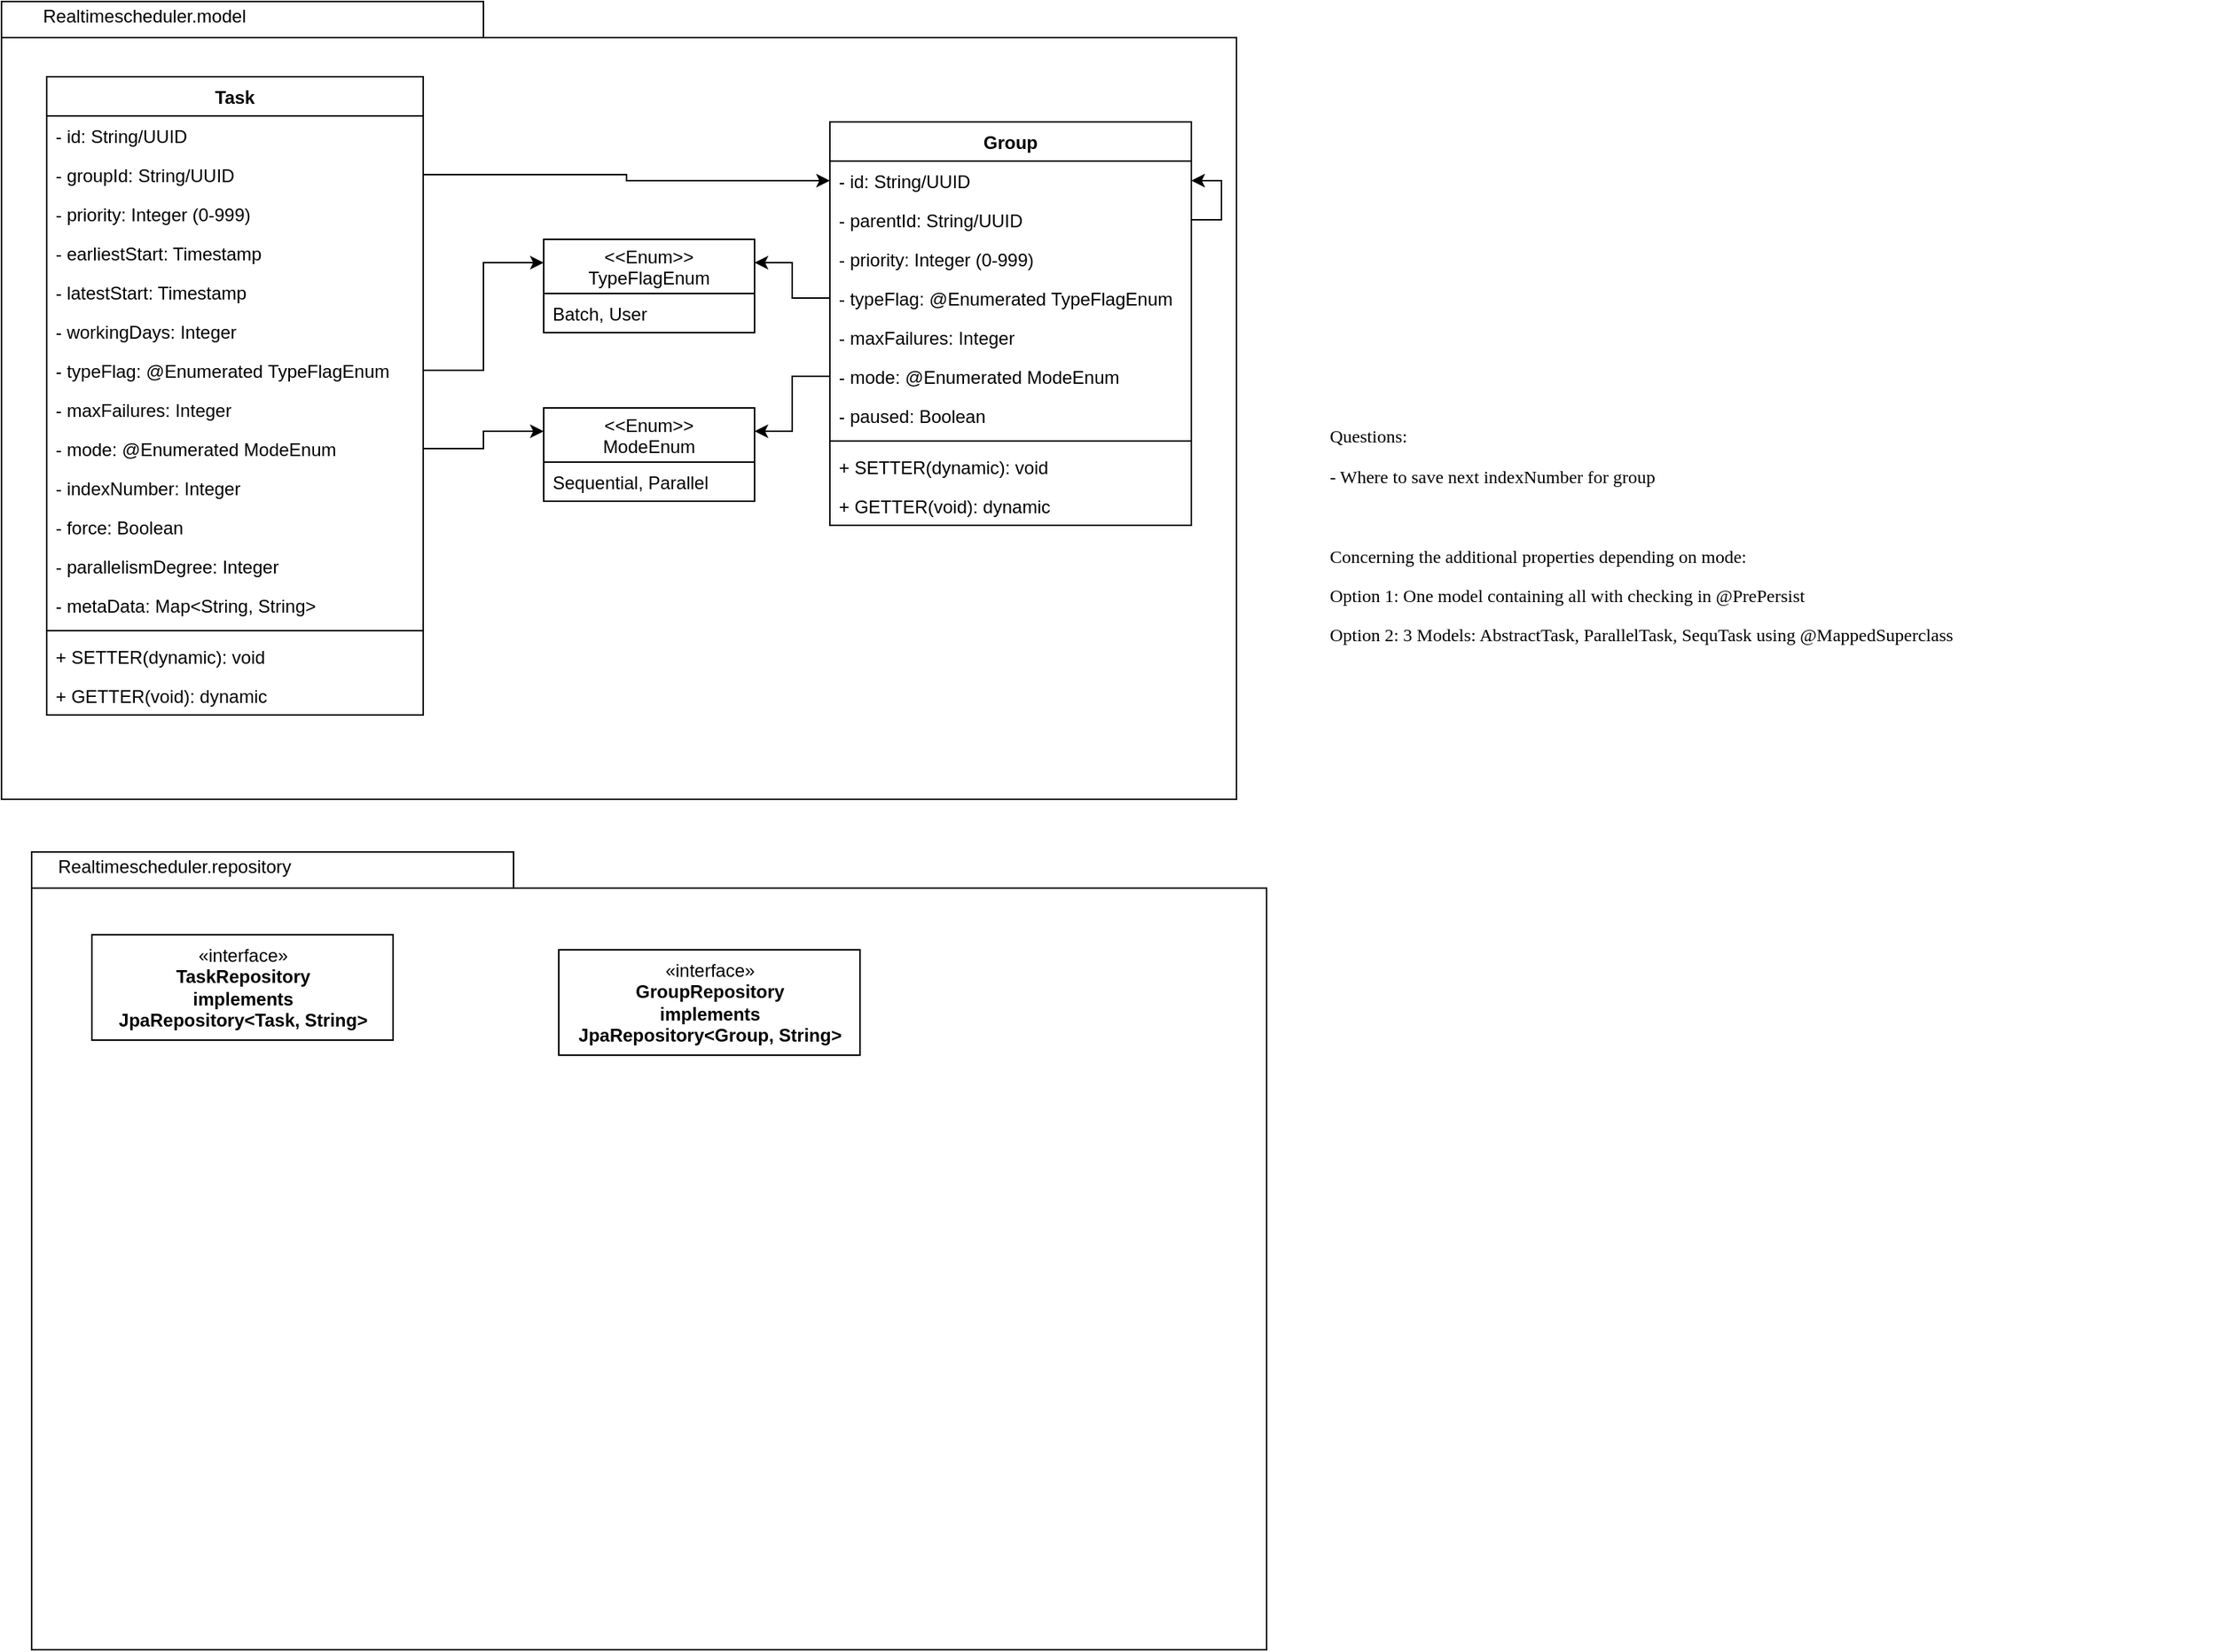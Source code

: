 <mxfile version="13.0.3" type="device"><diagram id="C5RBs43oDa-KdzZeNtuy" name="Page-1"><mxGraphModel dx="1422" dy="822" grid="1" gridSize="10" guides="1" tooltips="1" connect="1" arrows="1" fold="1" page="1" pageScale="1" pageWidth="827" pageHeight="1169" math="0" shadow="0"><root><mxCell id="WIyWlLk6GJQsqaUBKTNV-0"/><mxCell id="WIyWlLk6GJQsqaUBKTNV-1" parent="WIyWlLk6GJQsqaUBKTNV-0"/><mxCell id="BONMTfVNHwhEHhIj1qHt-29" value="&lt;pre style=&quot;font-family: &amp;#34;jetbrains mono&amp;#34;&quot;&gt;&lt;pre style=&quot;font-family: &amp;#34;jetbrains mono&amp;#34;&quot;&gt;&lt;span style=&quot;background-color: rgb(255 , 255 , 255)&quot;&gt;Questions:&lt;/span&gt;&lt;/pre&gt;&lt;pre style=&quot;font-family: &amp;#34;jetbrains mono&amp;#34;&quot;&gt;&lt;span style=&quot;background-color: rgb(255 , 255 , 255)&quot;&gt;- Where to save next indexNumber for group&lt;/span&gt;&lt;/pre&gt;&lt;pre style=&quot;font-family: &amp;#34;jetbrains mono&amp;#34;&quot;&gt;&lt;span style=&quot;background-color: rgb(255 , 255 , 255)&quot;&gt;&lt;br&gt;&lt;/span&gt;&lt;/pre&gt;&lt;pre style=&quot;font-family: &amp;#34;jetbrains mono&amp;#34;&quot;&gt;&lt;span style=&quot;background-color: rgb(255 , 255 , 255)&quot;&gt;Concerning the additional properties depending on mode:&lt;/span&gt;&lt;/pre&gt;&lt;pre style=&quot;font-family: &amp;#34;jetbrains mono&amp;#34;&quot;&gt;&lt;span style=&quot;background-color: rgb(255 , 255 , 255)&quot;&gt;Option 1: One model containing all with checking in @PrePersist&lt;/span&gt;&lt;/pre&gt;&lt;pre style=&quot;font-family: &amp;#34;jetbrains mono&amp;#34;&quot;&gt;&lt;span style=&quot;background-color: rgb(255 , 255 , 255)&quot;&gt;Option 2: 3 Models: AbstractTask, ParallelTask, SequTask using @MappedSuperclass&lt;/span&gt;&lt;/pre&gt;&lt;/pre&gt;" style="text;html=1;strokeColor=none;fillColor=none;align=left;verticalAlign=middle;whiteSpace=wrap;rounded=0;" vertex="1" parent="WIyWlLk6GJQsqaUBKTNV-1"><mxGeometry x="880" y="260" width="590" height="230" as="geometry"/></mxCell><mxCell id="BONMTfVNHwhEHhIj1qHt-86" value="" style="shape=folder;fontStyle=1;spacingTop=10;tabWidth=320;tabHeight=24;tabPosition=left;html=1;" vertex="1" parent="WIyWlLk6GJQsqaUBKTNV-1"><mxGeometry x="20" y="585" width="820" height="530" as="geometry"/></mxCell><mxCell id="BONMTfVNHwhEHhIj1qHt-87" value="Realtimescheduler.repository" style="text;html=1;strokeColor=none;fillColor=none;align=center;verticalAlign=middle;whiteSpace=wrap;rounded=0;" vertex="1" parent="WIyWlLk6GJQsqaUBKTNV-1"><mxGeometry x="30" y="585" width="170" height="20" as="geometry"/></mxCell><mxCell id="BONMTfVNHwhEHhIj1qHt-89" value="" style="group" vertex="1" connectable="0" parent="WIyWlLk6GJQsqaUBKTNV-1"><mxGeometry y="20" width="820" height="530" as="geometry"/></mxCell><mxCell id="BONMTfVNHwhEHhIj1qHt-8" value="" style="shape=folder;fontStyle=1;spacingTop=10;tabWidth=320;tabHeight=24;tabPosition=left;html=1;" vertex="1" parent="BONMTfVNHwhEHhIj1qHt-89"><mxGeometry width="820" height="530" as="geometry"/></mxCell><mxCell id="BONMTfVNHwhEHhIj1qHt-18" value="Realtimescheduler.model" style="text;html=1;strokeColor=none;fillColor=none;align=center;verticalAlign=middle;whiteSpace=wrap;rounded=0;" vertex="1" parent="BONMTfVNHwhEHhIj1qHt-89"><mxGeometry x="10" width="170" height="20" as="geometry"/></mxCell><mxCell id="BONMTfVNHwhEHhIj1qHt-60" value="Group" style="swimlane;fontStyle=1;align=center;verticalAlign=top;childLayout=stackLayout;horizontal=1;startSize=26;horizontalStack=0;resizeParent=1;resizeParentMax=0;resizeLast=0;collapsible=1;marginBottom=0;" vertex="1" parent="BONMTfVNHwhEHhIj1qHt-89"><mxGeometry x="550" y="80" width="240" height="268" as="geometry"><mxRectangle x="70" y="84" width="60" height="26" as="alternateBounds"/></mxGeometry></mxCell><mxCell id="BONMTfVNHwhEHhIj1qHt-61" value="- id: String/UUID" style="text;strokeColor=none;fillColor=none;align=left;verticalAlign=top;spacingLeft=4;spacingRight=4;overflow=hidden;rotatable=0;points=[[0,0.5],[1,0.5]];portConstraint=eastwest;" vertex="1" parent="BONMTfVNHwhEHhIj1qHt-60"><mxGeometry y="26" width="240" height="26" as="geometry"/></mxCell><mxCell id="BONMTfVNHwhEHhIj1qHt-78" style="edgeStyle=orthogonalEdgeStyle;rounded=0;jumpSize=1;orthogonalLoop=1;jettySize=auto;html=1;exitX=1;exitY=0.5;exitDx=0;exitDy=0;entryX=1;entryY=0.5;entryDx=0;entryDy=0;" edge="1" parent="BONMTfVNHwhEHhIj1qHt-60" source="BONMTfVNHwhEHhIj1qHt-62" target="BONMTfVNHwhEHhIj1qHt-61"><mxGeometry relative="1" as="geometry"><Array as="points"><mxPoint x="260" y="65"/><mxPoint x="260" y="39"/></Array></mxGeometry></mxCell><mxCell id="BONMTfVNHwhEHhIj1qHt-62" value="- parentId: String/UUID" style="text;strokeColor=none;fillColor=none;align=left;verticalAlign=top;spacingLeft=4;spacingRight=4;overflow=hidden;rotatable=0;points=[[0,0.5],[1,0.5]];portConstraint=eastwest;" vertex="1" parent="BONMTfVNHwhEHhIj1qHt-60"><mxGeometry y="52" width="240" height="26" as="geometry"/></mxCell><mxCell id="BONMTfVNHwhEHhIj1qHt-63" value="- priority: Integer (0-999)" style="text;strokeColor=none;fillColor=none;align=left;verticalAlign=top;spacingLeft=4;spacingRight=4;overflow=hidden;rotatable=0;points=[[0,0.5],[1,0.5]];portConstraint=eastwest;" vertex="1" parent="BONMTfVNHwhEHhIj1qHt-60"><mxGeometry y="78" width="240" height="26" as="geometry"/></mxCell><mxCell id="BONMTfVNHwhEHhIj1qHt-67" value="- typeFlag: @Enumerated TypeFlagEnum" style="text;strokeColor=none;fillColor=none;align=left;verticalAlign=top;spacingLeft=4;spacingRight=4;overflow=hidden;rotatable=0;points=[[0,0.5],[1,0.5]];portConstraint=eastwest;" vertex="1" parent="BONMTfVNHwhEHhIj1qHt-60"><mxGeometry y="104" width="240" height="26" as="geometry"/></mxCell><mxCell id="BONMTfVNHwhEHhIj1qHt-68" value="- maxFailures: Integer" style="text;strokeColor=none;fillColor=none;align=left;verticalAlign=top;spacingLeft=4;spacingRight=4;overflow=hidden;rotatable=0;points=[[0,0.5],[1,0.5]];portConstraint=eastwest;" vertex="1" parent="BONMTfVNHwhEHhIj1qHt-60"><mxGeometry y="130" width="240" height="26" as="geometry"/></mxCell><mxCell id="BONMTfVNHwhEHhIj1qHt-69" value="- mode: @Enumerated ModeEnum" style="text;strokeColor=none;fillColor=none;align=left;verticalAlign=top;spacingLeft=4;spacingRight=4;overflow=hidden;rotatable=0;points=[[0,0.5],[1,0.5]];portConstraint=eastwest;" vertex="1" parent="BONMTfVNHwhEHhIj1qHt-60"><mxGeometry y="156" width="240" height="26" as="geometry"/></mxCell><mxCell id="BONMTfVNHwhEHhIj1qHt-73" value="- paused: Boolean" style="text;strokeColor=none;fillColor=none;align=left;verticalAlign=top;spacingLeft=4;spacingRight=4;overflow=hidden;rotatable=0;points=[[0,0.5],[1,0.5]];portConstraint=eastwest;" vertex="1" parent="BONMTfVNHwhEHhIj1qHt-60"><mxGeometry y="182" width="240" height="26" as="geometry"/></mxCell><mxCell id="BONMTfVNHwhEHhIj1qHt-74" value="" style="line;strokeWidth=1;fillColor=none;align=left;verticalAlign=middle;spacingTop=-1;spacingLeft=3;spacingRight=3;rotatable=0;labelPosition=right;points=[];portConstraint=eastwest;" vertex="1" parent="BONMTfVNHwhEHhIj1qHt-60"><mxGeometry y="208" width="240" height="8" as="geometry"/></mxCell><mxCell id="BONMTfVNHwhEHhIj1qHt-75" value="+ SETTER(dynamic): void" style="text;strokeColor=none;fillColor=none;align=left;verticalAlign=top;spacingLeft=4;spacingRight=4;overflow=hidden;rotatable=0;points=[[0,0.5],[1,0.5]];portConstraint=eastwest;" vertex="1" parent="BONMTfVNHwhEHhIj1qHt-60"><mxGeometry y="216" width="240" height="26" as="geometry"/></mxCell><mxCell id="BONMTfVNHwhEHhIj1qHt-76" value="+ GETTER(void): dynamic" style="text;strokeColor=none;fillColor=none;align=left;verticalAlign=top;spacingLeft=4;spacingRight=4;overflow=hidden;rotatable=0;points=[[0,0.5],[1,0.5]];portConstraint=eastwest;" vertex="1" parent="BONMTfVNHwhEHhIj1qHt-60"><mxGeometry y="242" width="240" height="26" as="geometry"/></mxCell><mxCell id="BONMTfVNHwhEHhIj1qHt-9" value="Task" style="swimlane;fontStyle=1;align=center;verticalAlign=top;childLayout=stackLayout;horizontal=1;startSize=26;horizontalStack=0;resizeParent=1;resizeParentMax=0;resizeLast=0;collapsible=1;marginBottom=0;" vertex="1" parent="BONMTfVNHwhEHhIj1qHt-89"><mxGeometry x="30" y="50" width="250" height="424" as="geometry"><mxRectangle x="70" y="84" width="60" height="26" as="alternateBounds"/></mxGeometry></mxCell><mxCell id="BONMTfVNHwhEHhIj1qHt-10" value="- id: String/UUID" style="text;strokeColor=none;fillColor=none;align=left;verticalAlign=top;spacingLeft=4;spacingRight=4;overflow=hidden;rotatable=0;points=[[0,0.5],[1,0.5]];portConstraint=eastwest;" vertex="1" parent="BONMTfVNHwhEHhIj1qHt-9"><mxGeometry y="26" width="250" height="26" as="geometry"/></mxCell><mxCell id="BONMTfVNHwhEHhIj1qHt-23" value="- groupId: String/UUID" style="text;strokeColor=none;fillColor=none;align=left;verticalAlign=top;spacingLeft=4;spacingRight=4;overflow=hidden;rotatable=0;points=[[0,0.5],[1,0.5]];portConstraint=eastwest;" vertex="1" parent="BONMTfVNHwhEHhIj1qHt-9"><mxGeometry y="52" width="250" height="26" as="geometry"/></mxCell><mxCell id="BONMTfVNHwhEHhIj1qHt-24" value="- priority: Integer (0-999)" style="text;strokeColor=none;fillColor=none;align=left;verticalAlign=top;spacingLeft=4;spacingRight=4;overflow=hidden;rotatable=0;points=[[0,0.5],[1,0.5]];portConstraint=eastwest;" vertex="1" parent="BONMTfVNHwhEHhIj1qHt-9"><mxGeometry y="78" width="250" height="26" as="geometry"/></mxCell><mxCell id="BONMTfVNHwhEHhIj1qHt-25" value="- earliestStart: Timestamp" style="text;strokeColor=none;fillColor=none;align=left;verticalAlign=top;spacingLeft=4;spacingRight=4;overflow=hidden;rotatable=0;points=[[0,0.5],[1,0.5]];portConstraint=eastwest;" vertex="1" parent="BONMTfVNHwhEHhIj1qHt-9"><mxGeometry y="104" width="250" height="26" as="geometry"/></mxCell><mxCell id="BONMTfVNHwhEHhIj1qHt-26" value="- latestStart: Timestamp" style="text;strokeColor=none;fillColor=none;align=left;verticalAlign=top;spacingLeft=4;spacingRight=4;overflow=hidden;rotatable=0;points=[[0,0.5],[1,0.5]];portConstraint=eastwest;" vertex="1" parent="BONMTfVNHwhEHhIj1qHt-9"><mxGeometry y="130" width="250" height="26" as="geometry"/></mxCell><mxCell id="BONMTfVNHwhEHhIj1qHt-27" value="- workingDays: Integer" style="text;strokeColor=none;fillColor=none;align=left;verticalAlign=top;spacingLeft=4;spacingRight=4;overflow=hidden;rotatable=0;points=[[0,0.5],[1,0.5]];portConstraint=eastwest;" vertex="1" parent="BONMTfVNHwhEHhIj1qHt-9"><mxGeometry y="156" width="250" height="26" as="geometry"/></mxCell><mxCell id="BONMTfVNHwhEHhIj1qHt-28" value="- typeFlag: @Enumerated TypeFlagEnum" style="text;strokeColor=none;fillColor=none;align=left;verticalAlign=top;spacingLeft=4;spacingRight=4;overflow=hidden;rotatable=0;points=[[0,0.5],[1,0.5]];portConstraint=eastwest;" vertex="1" parent="BONMTfVNHwhEHhIj1qHt-9"><mxGeometry y="182" width="250" height="26" as="geometry"/></mxCell><mxCell id="BONMTfVNHwhEHhIj1qHt-30" value="- maxFailures: Integer" style="text;strokeColor=none;fillColor=none;align=left;verticalAlign=top;spacingLeft=4;spacingRight=4;overflow=hidden;rotatable=0;points=[[0,0.5],[1,0.5]];portConstraint=eastwest;" vertex="1" parent="BONMTfVNHwhEHhIj1qHt-9"><mxGeometry y="208" width="250" height="26" as="geometry"/></mxCell><mxCell id="BONMTfVNHwhEHhIj1qHt-31" value="- mode: @Enumerated ModeEnum" style="text;strokeColor=none;fillColor=none;align=left;verticalAlign=top;spacingLeft=4;spacingRight=4;overflow=hidden;rotatable=0;points=[[0,0.5],[1,0.5]];portConstraint=eastwest;" vertex="1" parent="BONMTfVNHwhEHhIj1qHt-9"><mxGeometry y="234" width="250" height="26" as="geometry"/></mxCell><mxCell id="BONMTfVNHwhEHhIj1qHt-32" value="- indexNumber: Integer" style="text;strokeColor=none;fillColor=none;align=left;verticalAlign=top;spacingLeft=4;spacingRight=4;overflow=hidden;rotatable=0;points=[[0,0.5],[1,0.5]];portConstraint=eastwest;" vertex="1" parent="BONMTfVNHwhEHhIj1qHt-9"><mxGeometry y="260" width="250" height="26" as="geometry"/></mxCell><mxCell id="BONMTfVNHwhEHhIj1qHt-33" value="- force: Boolean" style="text;strokeColor=none;fillColor=none;align=left;verticalAlign=top;spacingLeft=4;spacingRight=4;overflow=hidden;rotatable=0;points=[[0,0.5],[1,0.5]];portConstraint=eastwest;" vertex="1" parent="BONMTfVNHwhEHhIj1qHt-9"><mxGeometry y="286" width="250" height="26" as="geometry"/></mxCell><mxCell id="BONMTfVNHwhEHhIj1qHt-34" value="- parallelismDegree: Integer" style="text;strokeColor=none;fillColor=none;align=left;verticalAlign=top;spacingLeft=4;spacingRight=4;overflow=hidden;rotatable=0;points=[[0,0.5],[1,0.5]];portConstraint=eastwest;" vertex="1" parent="BONMTfVNHwhEHhIj1qHt-9"><mxGeometry y="312" width="250" height="26" as="geometry"/></mxCell><mxCell id="BONMTfVNHwhEHhIj1qHt-35" value="- metaData: Map&lt;String, String&gt;" style="text;strokeColor=none;fillColor=none;align=left;verticalAlign=top;spacingLeft=4;spacingRight=4;overflow=hidden;rotatable=0;points=[[0,0.5],[1,0.5]];portConstraint=eastwest;" vertex="1" parent="BONMTfVNHwhEHhIj1qHt-9"><mxGeometry y="338" width="250" height="26" as="geometry"/></mxCell><mxCell id="BONMTfVNHwhEHhIj1qHt-11" value="" style="line;strokeWidth=1;fillColor=none;align=left;verticalAlign=middle;spacingTop=-1;spacingLeft=3;spacingRight=3;rotatable=0;labelPosition=right;points=[];portConstraint=eastwest;" vertex="1" parent="BONMTfVNHwhEHhIj1qHt-9"><mxGeometry y="364" width="250" height="8" as="geometry"/></mxCell><mxCell id="BONMTfVNHwhEHhIj1qHt-12" value="+ SETTER(dynamic): void" style="text;strokeColor=none;fillColor=none;align=left;verticalAlign=top;spacingLeft=4;spacingRight=4;overflow=hidden;rotatable=0;points=[[0,0.5],[1,0.5]];portConstraint=eastwest;" vertex="1" parent="BONMTfVNHwhEHhIj1qHt-9"><mxGeometry y="372" width="250" height="26" as="geometry"/></mxCell><mxCell id="BONMTfVNHwhEHhIj1qHt-50" value="+ GETTER(void): dynamic" style="text;strokeColor=none;fillColor=none;align=left;verticalAlign=top;spacingLeft=4;spacingRight=4;overflow=hidden;rotatable=0;points=[[0,0.5],[1,0.5]];portConstraint=eastwest;" vertex="1" parent="BONMTfVNHwhEHhIj1qHt-9"><mxGeometry y="398" width="250" height="26" as="geometry"/></mxCell><mxCell id="BONMTfVNHwhEHhIj1qHt-79" style="edgeStyle=orthogonalEdgeStyle;rounded=0;jumpSize=1;orthogonalLoop=1;jettySize=auto;html=1;exitX=1;exitY=0.5;exitDx=0;exitDy=0;entryX=0;entryY=0.5;entryDx=0;entryDy=0;" edge="1" parent="BONMTfVNHwhEHhIj1qHt-89" source="BONMTfVNHwhEHhIj1qHt-23" target="BONMTfVNHwhEHhIj1qHt-61"><mxGeometry relative="1" as="geometry"/></mxCell><mxCell id="BONMTfVNHwhEHhIj1qHt-92" value="&lt;&lt;Enum&gt;&gt;&#10;TypeFlagEnum" style="swimlane;fontStyle=0;childLayout=stackLayout;horizontal=1;startSize=36;fillColor=none;horizontalStack=0;resizeParent=1;resizeParentMax=0;resizeLast=0;collapsible=1;marginBottom=0;" vertex="1" parent="BONMTfVNHwhEHhIj1qHt-89"><mxGeometry x="360" y="158" width="140" height="62" as="geometry"/></mxCell><mxCell id="BONMTfVNHwhEHhIj1qHt-93" value="Batch, User" style="text;strokeColor=none;fillColor=none;align=left;verticalAlign=top;spacingLeft=4;spacingRight=4;overflow=hidden;rotatable=0;points=[[0,0.5],[1,0.5]];portConstraint=eastwest;" vertex="1" parent="BONMTfVNHwhEHhIj1qHt-92"><mxGeometry y="36" width="140" height="26" as="geometry"/></mxCell><mxCell id="BONMTfVNHwhEHhIj1qHt-96" value="&lt;&lt;Enum&gt;&gt;&#10;ModeEnum" style="swimlane;fontStyle=0;childLayout=stackLayout;horizontal=1;startSize=36;fillColor=none;horizontalStack=0;resizeParent=1;resizeParentMax=0;resizeLast=0;collapsible=1;marginBottom=0;" vertex="1" parent="BONMTfVNHwhEHhIj1qHt-89"><mxGeometry x="360" y="270" width="140" height="62" as="geometry"/></mxCell><mxCell id="BONMTfVNHwhEHhIj1qHt-97" value="Sequential, Parallel" style="text;strokeColor=none;fillColor=none;align=left;verticalAlign=top;spacingLeft=4;spacingRight=4;overflow=hidden;rotatable=0;points=[[0,0.5],[1,0.5]];portConstraint=eastwest;" vertex="1" parent="BONMTfVNHwhEHhIj1qHt-96"><mxGeometry y="36" width="140" height="26" as="geometry"/></mxCell><mxCell id="BONMTfVNHwhEHhIj1qHt-98" style="edgeStyle=orthogonalEdgeStyle;rounded=0;jumpSize=1;orthogonalLoop=1;jettySize=auto;html=1;exitX=1;exitY=0.5;exitDx=0;exitDy=0;entryX=0;entryY=0.25;entryDx=0;entryDy=0;" edge="1" parent="BONMTfVNHwhEHhIj1qHt-89" source="BONMTfVNHwhEHhIj1qHt-31" target="BONMTfVNHwhEHhIj1qHt-96"><mxGeometry relative="1" as="geometry"/></mxCell><mxCell id="BONMTfVNHwhEHhIj1qHt-99" style="edgeStyle=orthogonalEdgeStyle;rounded=0;jumpSize=1;orthogonalLoop=1;jettySize=auto;html=1;exitX=0;exitY=0.5;exitDx=0;exitDy=0;entryX=1;entryY=0.25;entryDx=0;entryDy=0;" edge="1" parent="BONMTfVNHwhEHhIj1qHt-89" source="BONMTfVNHwhEHhIj1qHt-69" target="BONMTfVNHwhEHhIj1qHt-96"><mxGeometry relative="1" as="geometry"/></mxCell><mxCell id="BONMTfVNHwhEHhIj1qHt-100" style="edgeStyle=orthogonalEdgeStyle;rounded=0;jumpSize=1;orthogonalLoop=1;jettySize=auto;html=1;exitX=0;exitY=0.5;exitDx=0;exitDy=0;entryX=1;entryY=0.25;entryDx=0;entryDy=0;" edge="1" parent="BONMTfVNHwhEHhIj1qHt-89" source="BONMTfVNHwhEHhIj1qHt-67" target="BONMTfVNHwhEHhIj1qHt-92"><mxGeometry relative="1" as="geometry"/></mxCell><mxCell id="BONMTfVNHwhEHhIj1qHt-101" style="edgeStyle=orthogonalEdgeStyle;rounded=0;jumpSize=1;orthogonalLoop=1;jettySize=auto;html=1;exitX=1;exitY=0.5;exitDx=0;exitDy=0;entryX=0;entryY=0.25;entryDx=0;entryDy=0;" edge="1" parent="BONMTfVNHwhEHhIj1qHt-89" source="BONMTfVNHwhEHhIj1qHt-28" target="BONMTfVNHwhEHhIj1qHt-92"><mxGeometry relative="1" as="geometry"/></mxCell><mxCell id="BONMTfVNHwhEHhIj1qHt-90" value="«interface»&lt;br&gt;&lt;b&gt;TaskRepository &lt;br&gt;implements &lt;br&gt;JpaRepository&amp;lt;Task, String&amp;gt;&lt;/b&gt;" style="html=1;" vertex="1" parent="WIyWlLk6GJQsqaUBKTNV-1"><mxGeometry x="60" y="640" width="200" height="70" as="geometry"/></mxCell><mxCell id="BONMTfVNHwhEHhIj1qHt-91" value="«interface»&lt;br&gt;&lt;b&gt;GroupRepository &lt;br&gt;implements &lt;br&gt;JpaRepository&amp;lt;Group, String&amp;gt;&lt;/b&gt;" style="html=1;" vertex="1" parent="WIyWlLk6GJQsqaUBKTNV-1"><mxGeometry x="370" y="650" width="200" height="70" as="geometry"/></mxCell></root></mxGraphModel></diagram></mxfile>